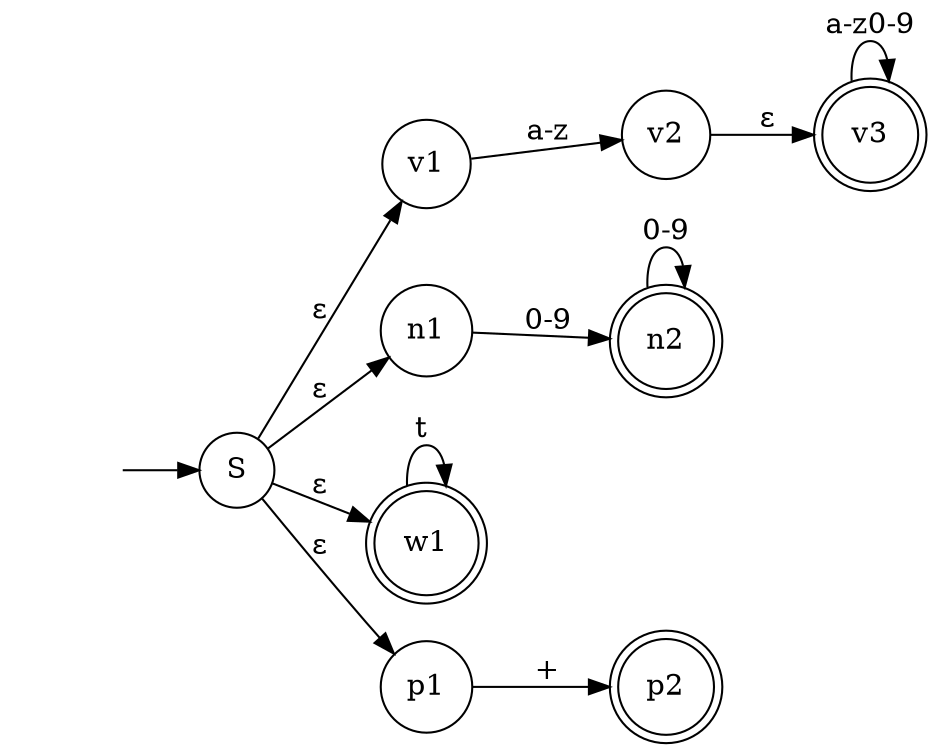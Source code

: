 digraph Combined {
	graph [bb="0,0,407.72,318.9",
		margin=0.01,
		rankdir=LR
	];
	node [label="\N",
		shape=circle
	];
	""	 [height=0.5,
		pos="27,128.95",
		shape=none,
		width=0.75];
	S	 [height=0.5,
		pos="109,128.95",
		width=0.5];
	"" -> S	 [pos="e,90.826,128.95 54.195,128.95 62.654,128.95 72.051,128.95 80.595,128.95"];
	v1	 [height=0.5264,
		pos="194.13,236.95",
		width=0.5264];
	S -> v1	 [label="&epsilon;",
		lp="148.11,189.95",
		pos="e,181.62,222.66 120.6,143.12 132.37,158.81 151.99,184.81 169.21,206.95 171.16,209.45 173.2,212.05 175.24,214.63"];
	n1	 [height=0.5264,
		pos="194.13,178.95",
		width=0.5264];
	S -> n1	 [label="&epsilon;",
		lp="148.11,160.95",
		pos="e,177.55,169.58 124.86,137.89 137.04,145.22 154.53,155.74 168.76,164.29"];
	w1	 [height=0.69208,
		pos="194.13,84.95",
		shape=doublecircle,
		width=0.69208];
	S -> w1	 [label="&epsilon;",
		lp="148.11,116.95",
		pos="e,171.72,96.283 125.25,120.88 135.73,115.33 150.01,107.77 162.77,101.02"];
	p1	 [height=0.5264,
		pos="194.13,22.95",
		width=0.5264];
	S -> p1	 [label="&epsilon;",
		lp="148.11,87.95",
		pos="e,181.05,36.775 120.46,114.67 132.1,98.885 151.62,72.797 169.21,50.95 170.86,48.903 172.6,46.791 174.35,44.687"];
	v3	 [height=0.63751,
		pos="384.77,263.95",
		shape=doublecircle,
		width=0.63751];
	v3 -> v3	 [label="a-z0-9",
		lp="384.77,311.9",
		pos="e,392.86,285.86 376.68,285.86 375.8,296.02 378.5,304.9 384.77,304.9 388.79,304.9 391.34,301.26 392.42,295.97"];
	v2	 [height=0.5264,
		pos="296.66,263.95",
		width=0.5264];
	v1 -> v2	 [label="a-z",
		lp="246.37,258.95",
		pos="e,278.01,259.21 212.64,241.65 227.97,245.77 250.5,251.82 268.22,256.58"];
	v2 -> v3	 [label="&epsilon;",
		lp="340.71,270.95",
		pos="e,361.56,263.95 315.92,263.95 326.23,263.95 339.42,263.95 351.42,263.95"];
	n2	 [height=0.63751,
		pos="296.66,171.95",
		shape=doublecircle,
		width=0.63751];
	n2 -> n2	 [label="0-9",
		lp="296.66,219.9",
		pos="e,304.74,193.86 288.57,193.86 287.69,204.02 290.38,212.9 296.66,212.9 300.68,212.9 303.23,209.26 304.31,203.97"];
	n1 -> n2	 [label="0-9",
		lp="246.37,182.95",
		pos="e,273.63,173.48 213.1,177.7 227,176.73 246.61,175.37 263.23,174.21"];
	w1 -> w1	 [label="\t\ ",
		lp="194.13,134.87",
		pos="e,202.65,108.78 185.61,108.78 184.91,119.06 187.75,127.87 194.13,127.87 198.22,127.87 200.85,124.25 202.03,118.95"];
	p2	 [height=0.63751,
		pos="296.66,22.95",
		shape=doublecircle,
		width=0.63751];
	p1 -> p2	 [label="+",
		lp="246.37,29.95",
		pos="e,273.63,22.95 213.1,22.95 227,22.95 246.61,22.95 263.23,22.95"];
}
